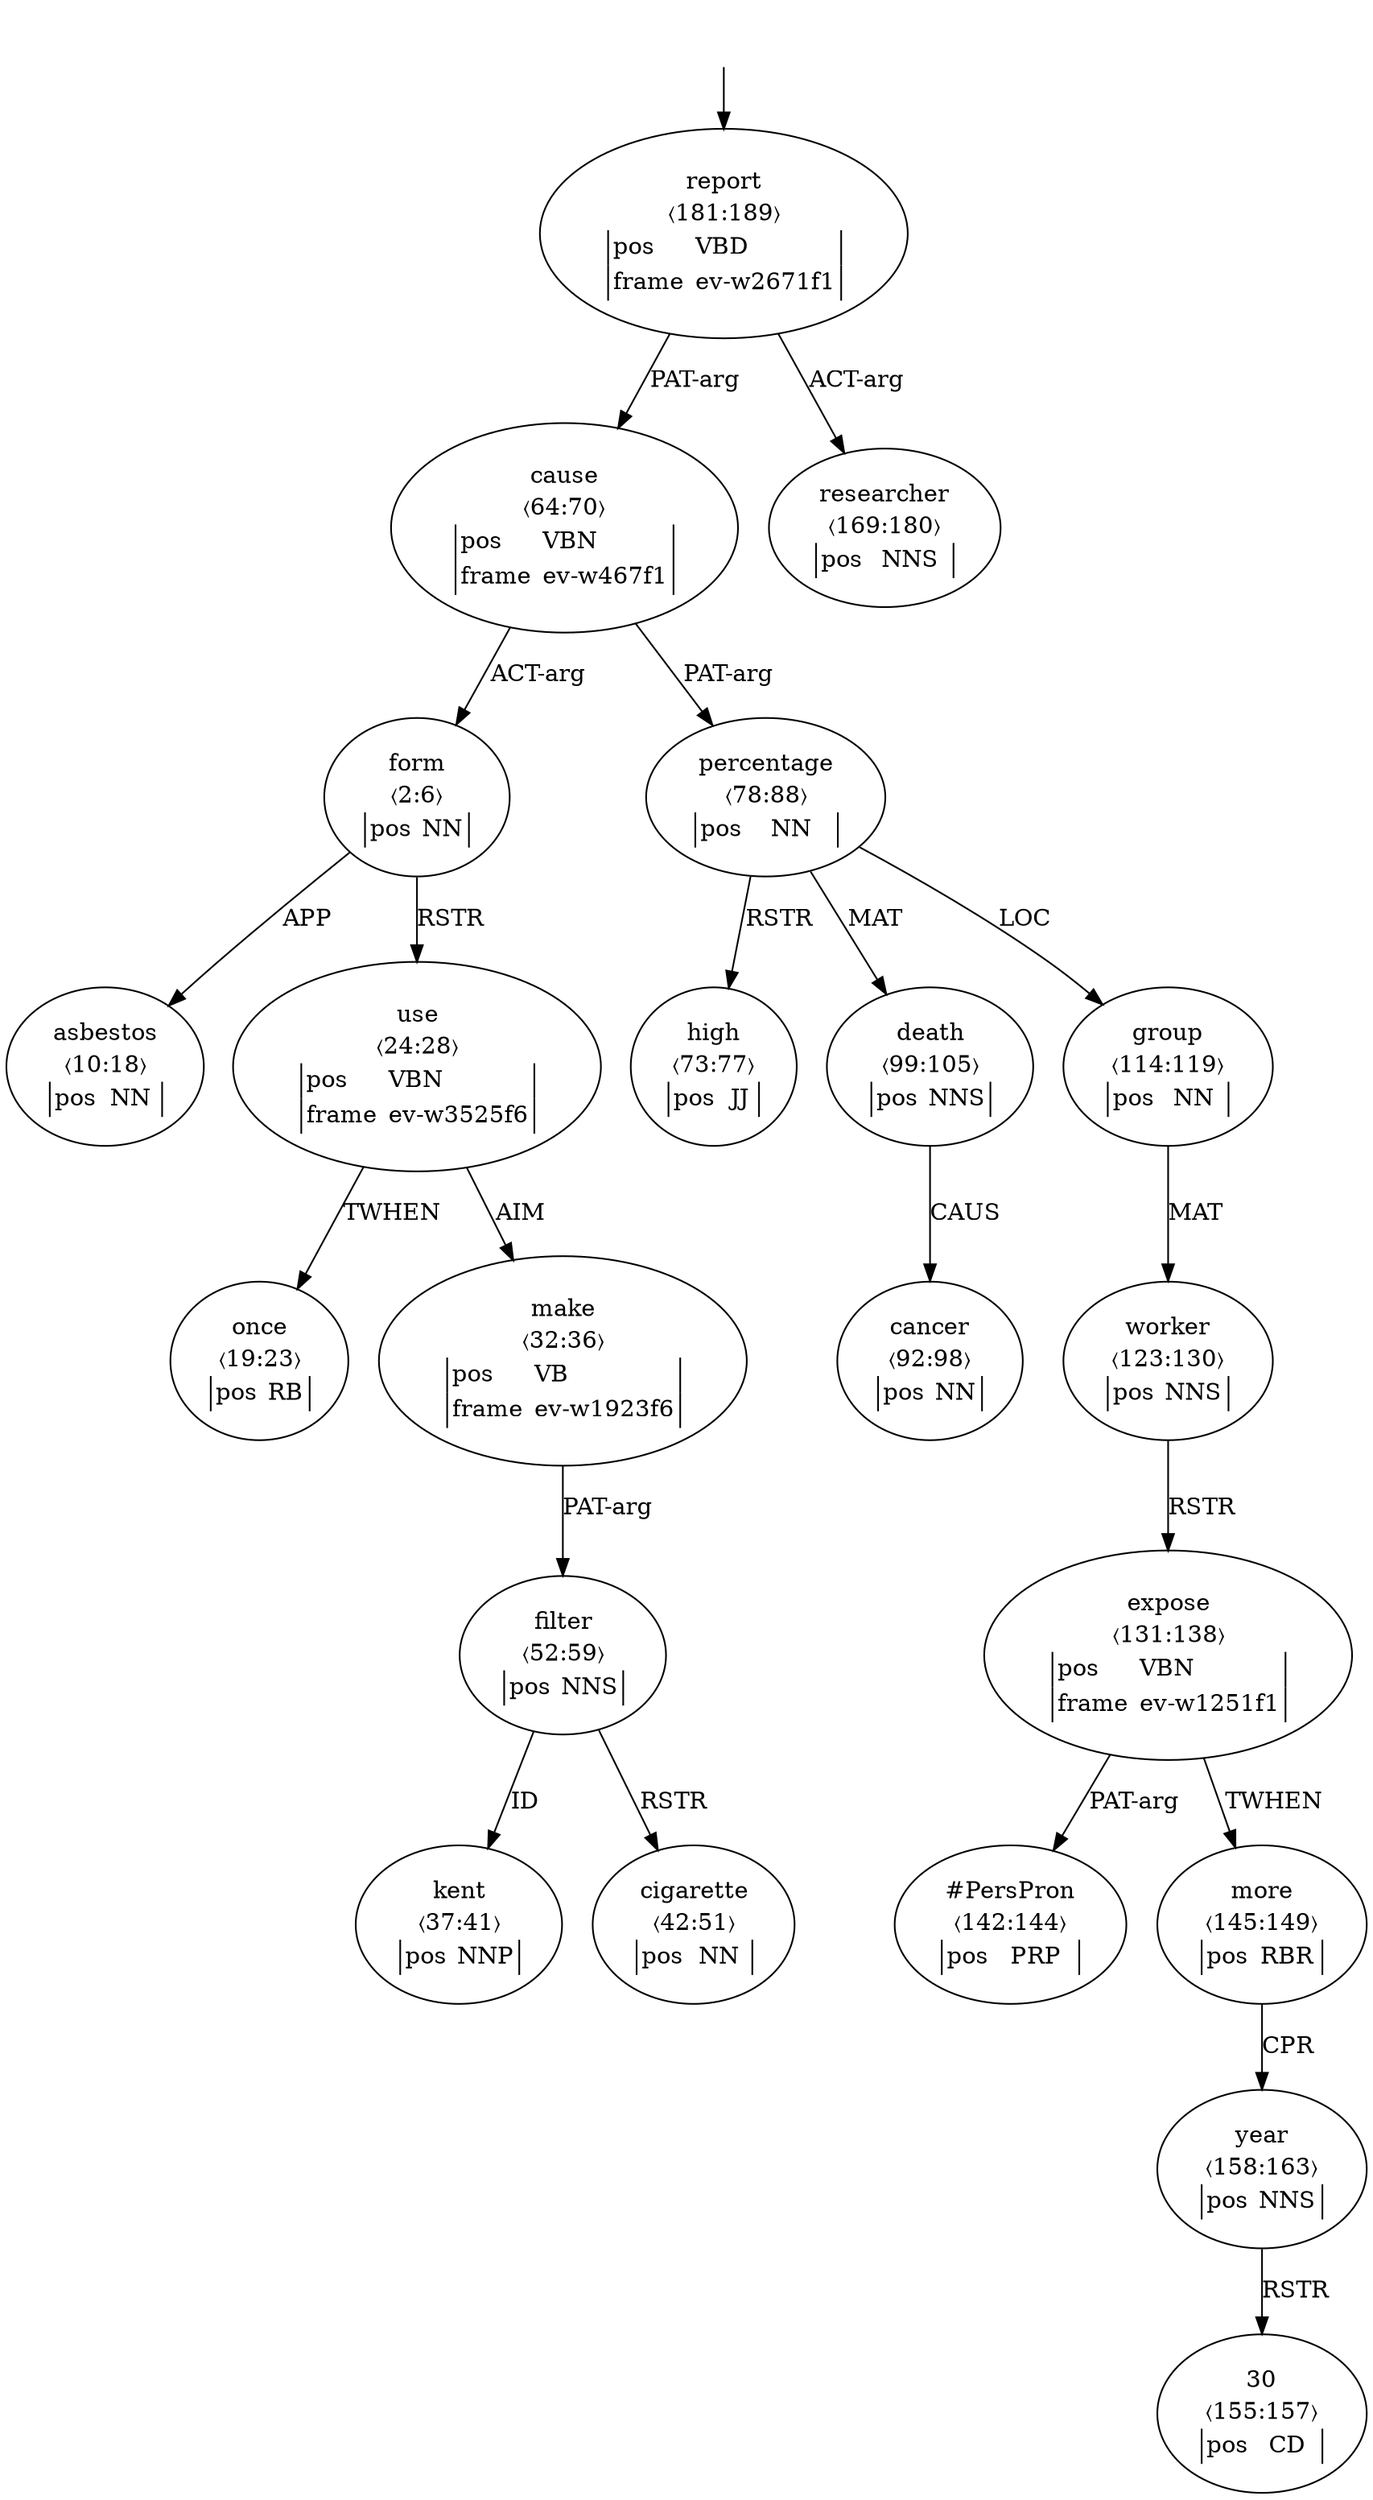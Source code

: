 digraph "20003001" {
  top [ style=invis ];
  top -> 34;
  1 [ label=<<table align="center" border="0" cellspacing="0"><tr><td colspan="2">form</td></tr><tr><td colspan="2">〈2:6〉</td></tr><tr><td sides="l" border="1" align="left">pos</td><td sides="r" border="1" align="left">NN</td></tr></table>> ];
  3 [ label=<<table align="center" border="0" cellspacing="0"><tr><td colspan="2">asbestos</td></tr><tr><td colspan="2">〈10:18〉</td></tr><tr><td sides="l" border="1" align="left">pos</td><td sides="r" border="1" align="left">NN</td></tr></table>> ];
  4 [ label=<<table align="center" border="0" cellspacing="0"><tr><td colspan="2">once</td></tr><tr><td colspan="2">〈19:23〉</td></tr><tr><td sides="l" border="1" align="left">pos</td><td sides="r" border="1" align="left">RB</td></tr></table>> ];
  5 [ label=<<table align="center" border="0" cellspacing="0"><tr><td colspan="2">use</td></tr><tr><td colspan="2">〈24:28〉</td></tr><tr><td sides="l" border="1" align="left">pos</td><td sides="r" border="1" align="left">VBN</td></tr><tr><td sides="l" border="1" align="left">frame</td><td sides="r" border="1" align="left">ev-w3525f6</td></tr></table>> ];
  7 [ label=<<table align="center" border="0" cellspacing="0"><tr><td colspan="2">make</td></tr><tr><td colspan="2">〈32:36〉</td></tr><tr><td sides="l" border="1" align="left">pos</td><td sides="r" border="1" align="left">VB</td></tr><tr><td sides="l" border="1" align="left">frame</td><td sides="r" border="1" align="left">ev-w1923f6</td></tr></table>> ];
  8 [ label=<<table align="center" border="0" cellspacing="0"><tr><td colspan="2">kent</td></tr><tr><td colspan="2">〈37:41〉</td></tr><tr><td sides="l" border="1" align="left">pos</td><td sides="r" border="1" align="left">NNP</td></tr></table>> ];
  9 [ label=<<table align="center" border="0" cellspacing="0"><tr><td colspan="2">cigarette</td></tr><tr><td colspan="2">〈42:51〉</td></tr><tr><td sides="l" border="1" align="left">pos</td><td sides="r" border="1" align="left">NN</td></tr></table>> ];
  10 [ label=<<table align="center" border="0" cellspacing="0"><tr><td colspan="2">filter</td></tr><tr><td colspan="2">〈52:59〉</td></tr><tr><td sides="l" border="1" align="left">pos</td><td sides="r" border="1" align="left">NNS</td></tr></table>> ];
  12 [ label=<<table align="center" border="0" cellspacing="0"><tr><td colspan="2">cause</td></tr><tr><td colspan="2">〈64:70〉</td></tr><tr><td sides="l" border="1" align="left">pos</td><td sides="r" border="1" align="left">VBN</td></tr><tr><td sides="l" border="1" align="left">frame</td><td sides="r" border="1" align="left">ev-w467f1</td></tr></table>> ];
  14 [ label=<<table align="center" border="0" cellspacing="0"><tr><td colspan="2">high</td></tr><tr><td colspan="2">〈73:77〉</td></tr><tr><td sides="l" border="1" align="left">pos</td><td sides="r" border="1" align="left">JJ</td></tr></table>> ];
  15 [ label=<<table align="center" border="0" cellspacing="0"><tr><td colspan="2">percentage</td></tr><tr><td colspan="2">〈78:88〉</td></tr><tr><td sides="l" border="1" align="left">pos</td><td sides="r" border="1" align="left">NN</td></tr></table>> ];
  17 [ label=<<table align="center" border="0" cellspacing="0"><tr><td colspan="2">cancer</td></tr><tr><td colspan="2">〈92:98〉</td></tr><tr><td sides="l" border="1" align="left">pos</td><td sides="r" border="1" align="left">NN</td></tr></table>> ];
  18 [ label=<<table align="center" border="0" cellspacing="0"><tr><td colspan="2">death</td></tr><tr><td colspan="2">〈99:105〉</td></tr><tr><td sides="l" border="1" align="left">pos</td><td sides="r" border="1" align="left">NNS</td></tr></table>> ];
  21 [ label=<<table align="center" border="0" cellspacing="0"><tr><td colspan="2">group</td></tr><tr><td colspan="2">〈114:119〉</td></tr><tr><td sides="l" border="1" align="left">pos</td><td sides="r" border="1" align="left">NN</td></tr></table>> ];
  23 [ label=<<table align="center" border="0" cellspacing="0"><tr><td colspan="2">worker</td></tr><tr><td colspan="2">〈123:130〉</td></tr><tr><td sides="l" border="1" align="left">pos</td><td sides="r" border="1" align="left">NNS</td></tr></table>> ];
  24 [ label=<<table align="center" border="0" cellspacing="0"><tr><td colspan="2">expose</td></tr><tr><td colspan="2">〈131:138〉</td></tr><tr><td sides="l" border="1" align="left">pos</td><td sides="r" border="1" align="left">VBN</td></tr><tr><td sides="l" border="1" align="left">frame</td><td sides="r" border="1" align="left">ev-w1251f1</td></tr></table>> ];
  26 [ label=<<table align="center" border="0" cellspacing="0"><tr><td colspan="2">#PersPron</td></tr><tr><td colspan="2">〈142:144〉</td></tr><tr><td sides="l" border="1" align="left">pos</td><td sides="r" border="1" align="left">PRP</td></tr></table>> ];
  27 [ label=<<table align="center" border="0" cellspacing="0"><tr><td colspan="2">more</td></tr><tr><td colspan="2">〈145:149〉</td></tr><tr><td sides="l" border="1" align="left">pos</td><td sides="r" border="1" align="left">RBR</td></tr></table>> ];
  29 [ label=<<table align="center" border="0" cellspacing="0"><tr><td colspan="2">30</td></tr><tr><td colspan="2">〈155:157〉</td></tr><tr><td sides="l" border="1" align="left">pos</td><td sides="r" border="1" align="left">CD</td></tr></table>> ];
  30 [ label=<<table align="center" border="0" cellspacing="0"><tr><td colspan="2">year</td></tr><tr><td colspan="2">〈158:163〉</td></tr><tr><td sides="l" border="1" align="left">pos</td><td sides="r" border="1" align="left">NNS</td></tr></table>> ];
  33 [ label=<<table align="center" border="0" cellspacing="0"><tr><td colspan="2">researcher</td></tr><tr><td colspan="2">〈169:180〉</td></tr><tr><td sides="l" border="1" align="left">pos</td><td sides="r" border="1" align="left">NNS</td></tr></table>> ];
  34 [ label=<<table align="center" border="0" cellspacing="0"><tr><td colspan="2">report</td></tr><tr><td colspan="2">〈181:189〉</td></tr><tr><td sides="l" border="1" align="left">pos</td><td sides="r" border="1" align="left">VBD</td></tr><tr><td sides="l" border="1" align="left">frame</td><td sides="r" border="1" align="left">ev-w2671f1</td></tr></table>> ];
  34 -> 12 [ label="PAT-arg" ];
  12 -> 1 [ label="ACT-arg" ];
  30 -> 29 [ label="RSTR" ];
  10 -> 8 [ label="ID" ];
  5 -> 7 [ label="AIM" ];
  15 -> 21 [ label="LOC" ];
  18 -> 17 [ label="CAUS" ];
  1 -> 3 [ label="APP" ];
  21 -> 23 [ label="MAT" ];
  15 -> 18 [ label="MAT" ];
  24 -> 26 [ label="PAT-arg" ];
  10 -> 9 [ label="RSTR" ];
  5 -> 4 [ label="TWHEN" ];
  24 -> 27 [ label="TWHEN" ];
  15 -> 14 [ label="RSTR" ];
  1 -> 5 [ label="RSTR" ];
  27 -> 30 [ label="CPR" ];
  34 -> 33 [ label="ACT-arg" ];
  7 -> 10 [ label="PAT-arg" ];
  12 -> 15 [ label="PAT-arg" ];
  23 -> 24 [ label="RSTR" ];
}

